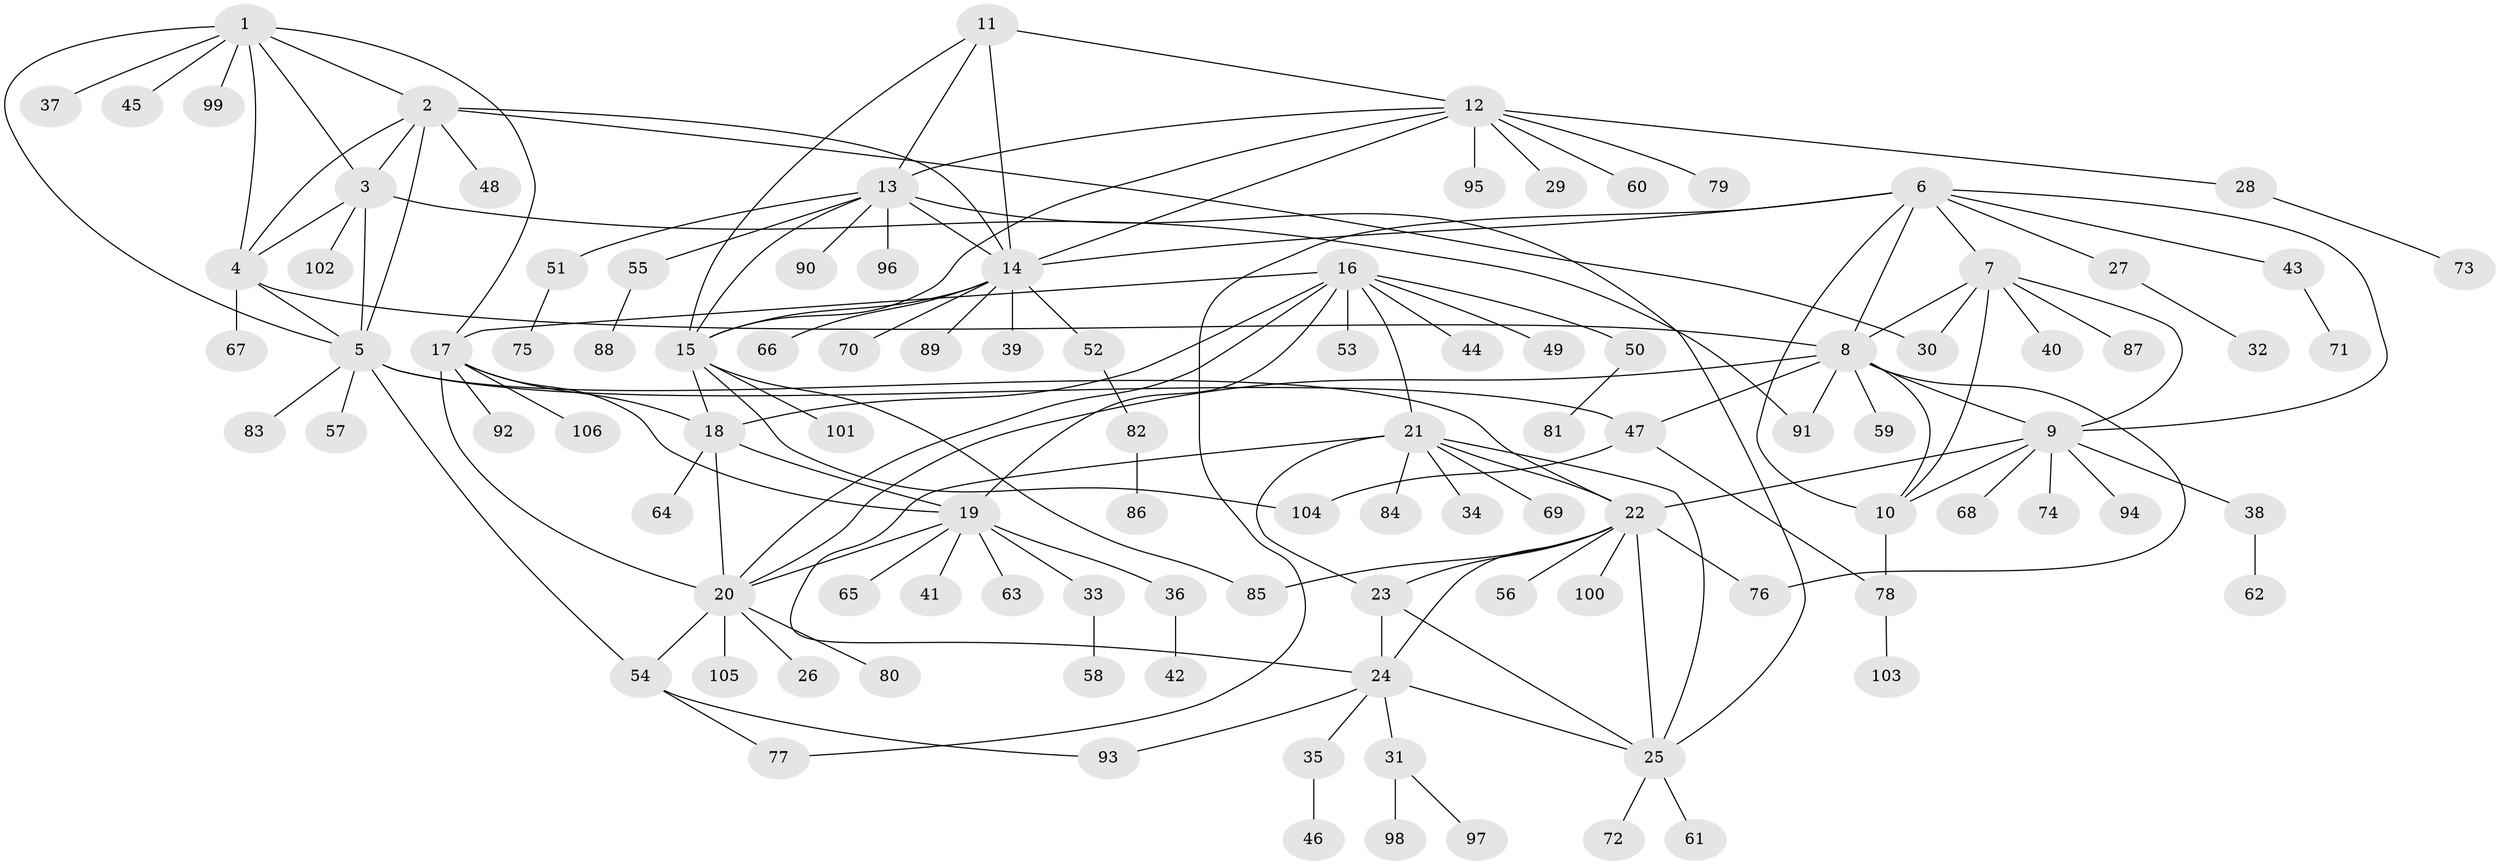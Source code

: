 // coarse degree distribution, {7: 0.11320754716981132, 1: 0.49056603773584906, 6: 0.11320754716981132, 2: 0.09433962264150944, 9: 0.018867924528301886, 4: 0.09433962264150944, 5: 0.05660377358490566, 8: 0.018867924528301886}
// Generated by graph-tools (version 1.1) at 2025/37/03/04/25 23:37:50]
// undirected, 106 vertices, 151 edges
graph export_dot {
  node [color=gray90,style=filled];
  1;
  2;
  3;
  4;
  5;
  6;
  7;
  8;
  9;
  10;
  11;
  12;
  13;
  14;
  15;
  16;
  17;
  18;
  19;
  20;
  21;
  22;
  23;
  24;
  25;
  26;
  27;
  28;
  29;
  30;
  31;
  32;
  33;
  34;
  35;
  36;
  37;
  38;
  39;
  40;
  41;
  42;
  43;
  44;
  45;
  46;
  47;
  48;
  49;
  50;
  51;
  52;
  53;
  54;
  55;
  56;
  57;
  58;
  59;
  60;
  61;
  62;
  63;
  64;
  65;
  66;
  67;
  68;
  69;
  70;
  71;
  72;
  73;
  74;
  75;
  76;
  77;
  78;
  79;
  80;
  81;
  82;
  83;
  84;
  85;
  86;
  87;
  88;
  89;
  90;
  91;
  92;
  93;
  94;
  95;
  96;
  97;
  98;
  99;
  100;
  101;
  102;
  103;
  104;
  105;
  106;
  1 -- 2;
  1 -- 3;
  1 -- 4;
  1 -- 5;
  1 -- 17;
  1 -- 37;
  1 -- 45;
  1 -- 99;
  2 -- 3;
  2 -- 4;
  2 -- 5;
  2 -- 14;
  2 -- 30;
  2 -- 48;
  3 -- 4;
  3 -- 5;
  3 -- 91;
  3 -- 102;
  4 -- 5;
  4 -- 8;
  4 -- 67;
  5 -- 22;
  5 -- 47;
  5 -- 54;
  5 -- 57;
  5 -- 83;
  6 -- 7;
  6 -- 8;
  6 -- 9;
  6 -- 10;
  6 -- 14;
  6 -- 27;
  6 -- 43;
  6 -- 77;
  7 -- 8;
  7 -- 9;
  7 -- 10;
  7 -- 30;
  7 -- 40;
  7 -- 87;
  8 -- 9;
  8 -- 10;
  8 -- 20;
  8 -- 47;
  8 -- 59;
  8 -- 76;
  8 -- 91;
  9 -- 10;
  9 -- 22;
  9 -- 38;
  9 -- 68;
  9 -- 74;
  9 -- 94;
  10 -- 78;
  11 -- 12;
  11 -- 13;
  11 -- 14;
  11 -- 15;
  12 -- 13;
  12 -- 14;
  12 -- 15;
  12 -- 28;
  12 -- 29;
  12 -- 60;
  12 -- 79;
  12 -- 95;
  13 -- 14;
  13 -- 15;
  13 -- 25;
  13 -- 51;
  13 -- 55;
  13 -- 90;
  13 -- 96;
  14 -- 15;
  14 -- 39;
  14 -- 52;
  14 -- 66;
  14 -- 70;
  14 -- 89;
  15 -- 18;
  15 -- 85;
  15 -- 101;
  15 -- 104;
  16 -- 17;
  16 -- 18;
  16 -- 19;
  16 -- 20;
  16 -- 21;
  16 -- 44;
  16 -- 49;
  16 -- 50;
  16 -- 53;
  17 -- 18;
  17 -- 19;
  17 -- 20;
  17 -- 92;
  17 -- 106;
  18 -- 19;
  18 -- 20;
  18 -- 64;
  19 -- 20;
  19 -- 33;
  19 -- 36;
  19 -- 41;
  19 -- 63;
  19 -- 65;
  20 -- 26;
  20 -- 54;
  20 -- 80;
  20 -- 105;
  21 -- 22;
  21 -- 23;
  21 -- 24;
  21 -- 25;
  21 -- 34;
  21 -- 69;
  21 -- 84;
  22 -- 23;
  22 -- 24;
  22 -- 25;
  22 -- 56;
  22 -- 76;
  22 -- 85;
  22 -- 100;
  23 -- 24;
  23 -- 25;
  24 -- 25;
  24 -- 31;
  24 -- 35;
  24 -- 93;
  25 -- 61;
  25 -- 72;
  27 -- 32;
  28 -- 73;
  31 -- 97;
  31 -- 98;
  33 -- 58;
  35 -- 46;
  36 -- 42;
  38 -- 62;
  43 -- 71;
  47 -- 78;
  47 -- 104;
  50 -- 81;
  51 -- 75;
  52 -- 82;
  54 -- 77;
  54 -- 93;
  55 -- 88;
  78 -- 103;
  82 -- 86;
}
